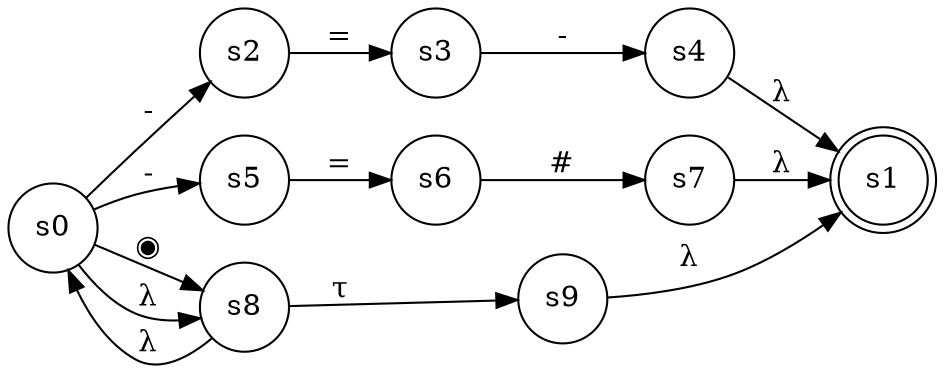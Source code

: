 digraph finite_state_machine {
	rankdir=LR;
	size="8,5"
	node [shape = doublecircle]; s1;
	node [shape = circle];
	s0 -> s2 [ label = "-" ];
	s0 -> s5 [ label = "-" ];
	s0 -> s8 [ label = "◉" ];
	s0 -> s8 [ label = "λ" ];
	s2 -> s3 [ label = "=" ];
	s3 -> s4 [ label = "-" ];
	s4 -> s1 [ label = "λ" ];
	s5 -> s6 [ label = "=" ];
	s6 -> s7 [ label = "#" ];
	s7 -> s1 [ label = "λ" ];
	s8 -> s0 [ label = "λ" ];
	s8 -> s9 [ label = "τ" ];
	s9 -> s1 [ label = "λ" ];
}
